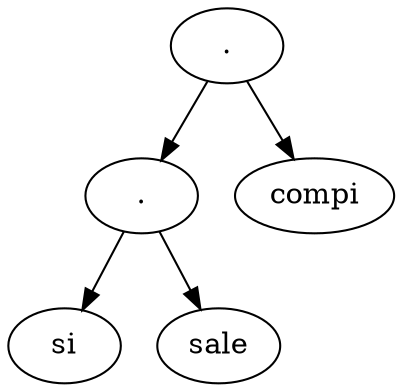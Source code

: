 Digraph Arbol_Sintactico{

node0[label = "."];
node0 -> node00
node00[label = "."];
node00 -> node000
node000[label = "si"];
node00 -> node001
node001[label = "sale"];
node0 -> node01
node01[label = "compi"];


}
